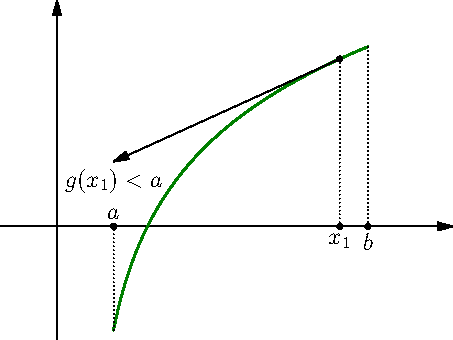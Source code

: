 size(8cm,6cm);
import graph ;
axes((-1,-2),(7,4),Arrow);
real a = 1;
real b = 5.5;

pair A = (a,0);
pair B = (b,0);

dot(A);
label("$a$",A,N);
label("$b$",B,S);
dot(B);

real f(real x) {
  return 2*log(x - 0.6);
}
real fprime(real x) {
  return 2/(x-0.6);
}

draw(graph(f,a,b),deepgreen+1);
draw(A--(a,f(a)),dotted);
draw(B--(b,f(b)),dotted);

real x1 = 5;
pair M = (x1,f(x1));
dot((x1,0));
label("$x_1$",(x1,0),S);
draw((x1,0)--M,dotted);
dot(M);
pair v = (1,fprime(x1));
pair T = M - 4*v;
draw(M--T,Arrow);
label("$g(x_1) < a$",T,S);